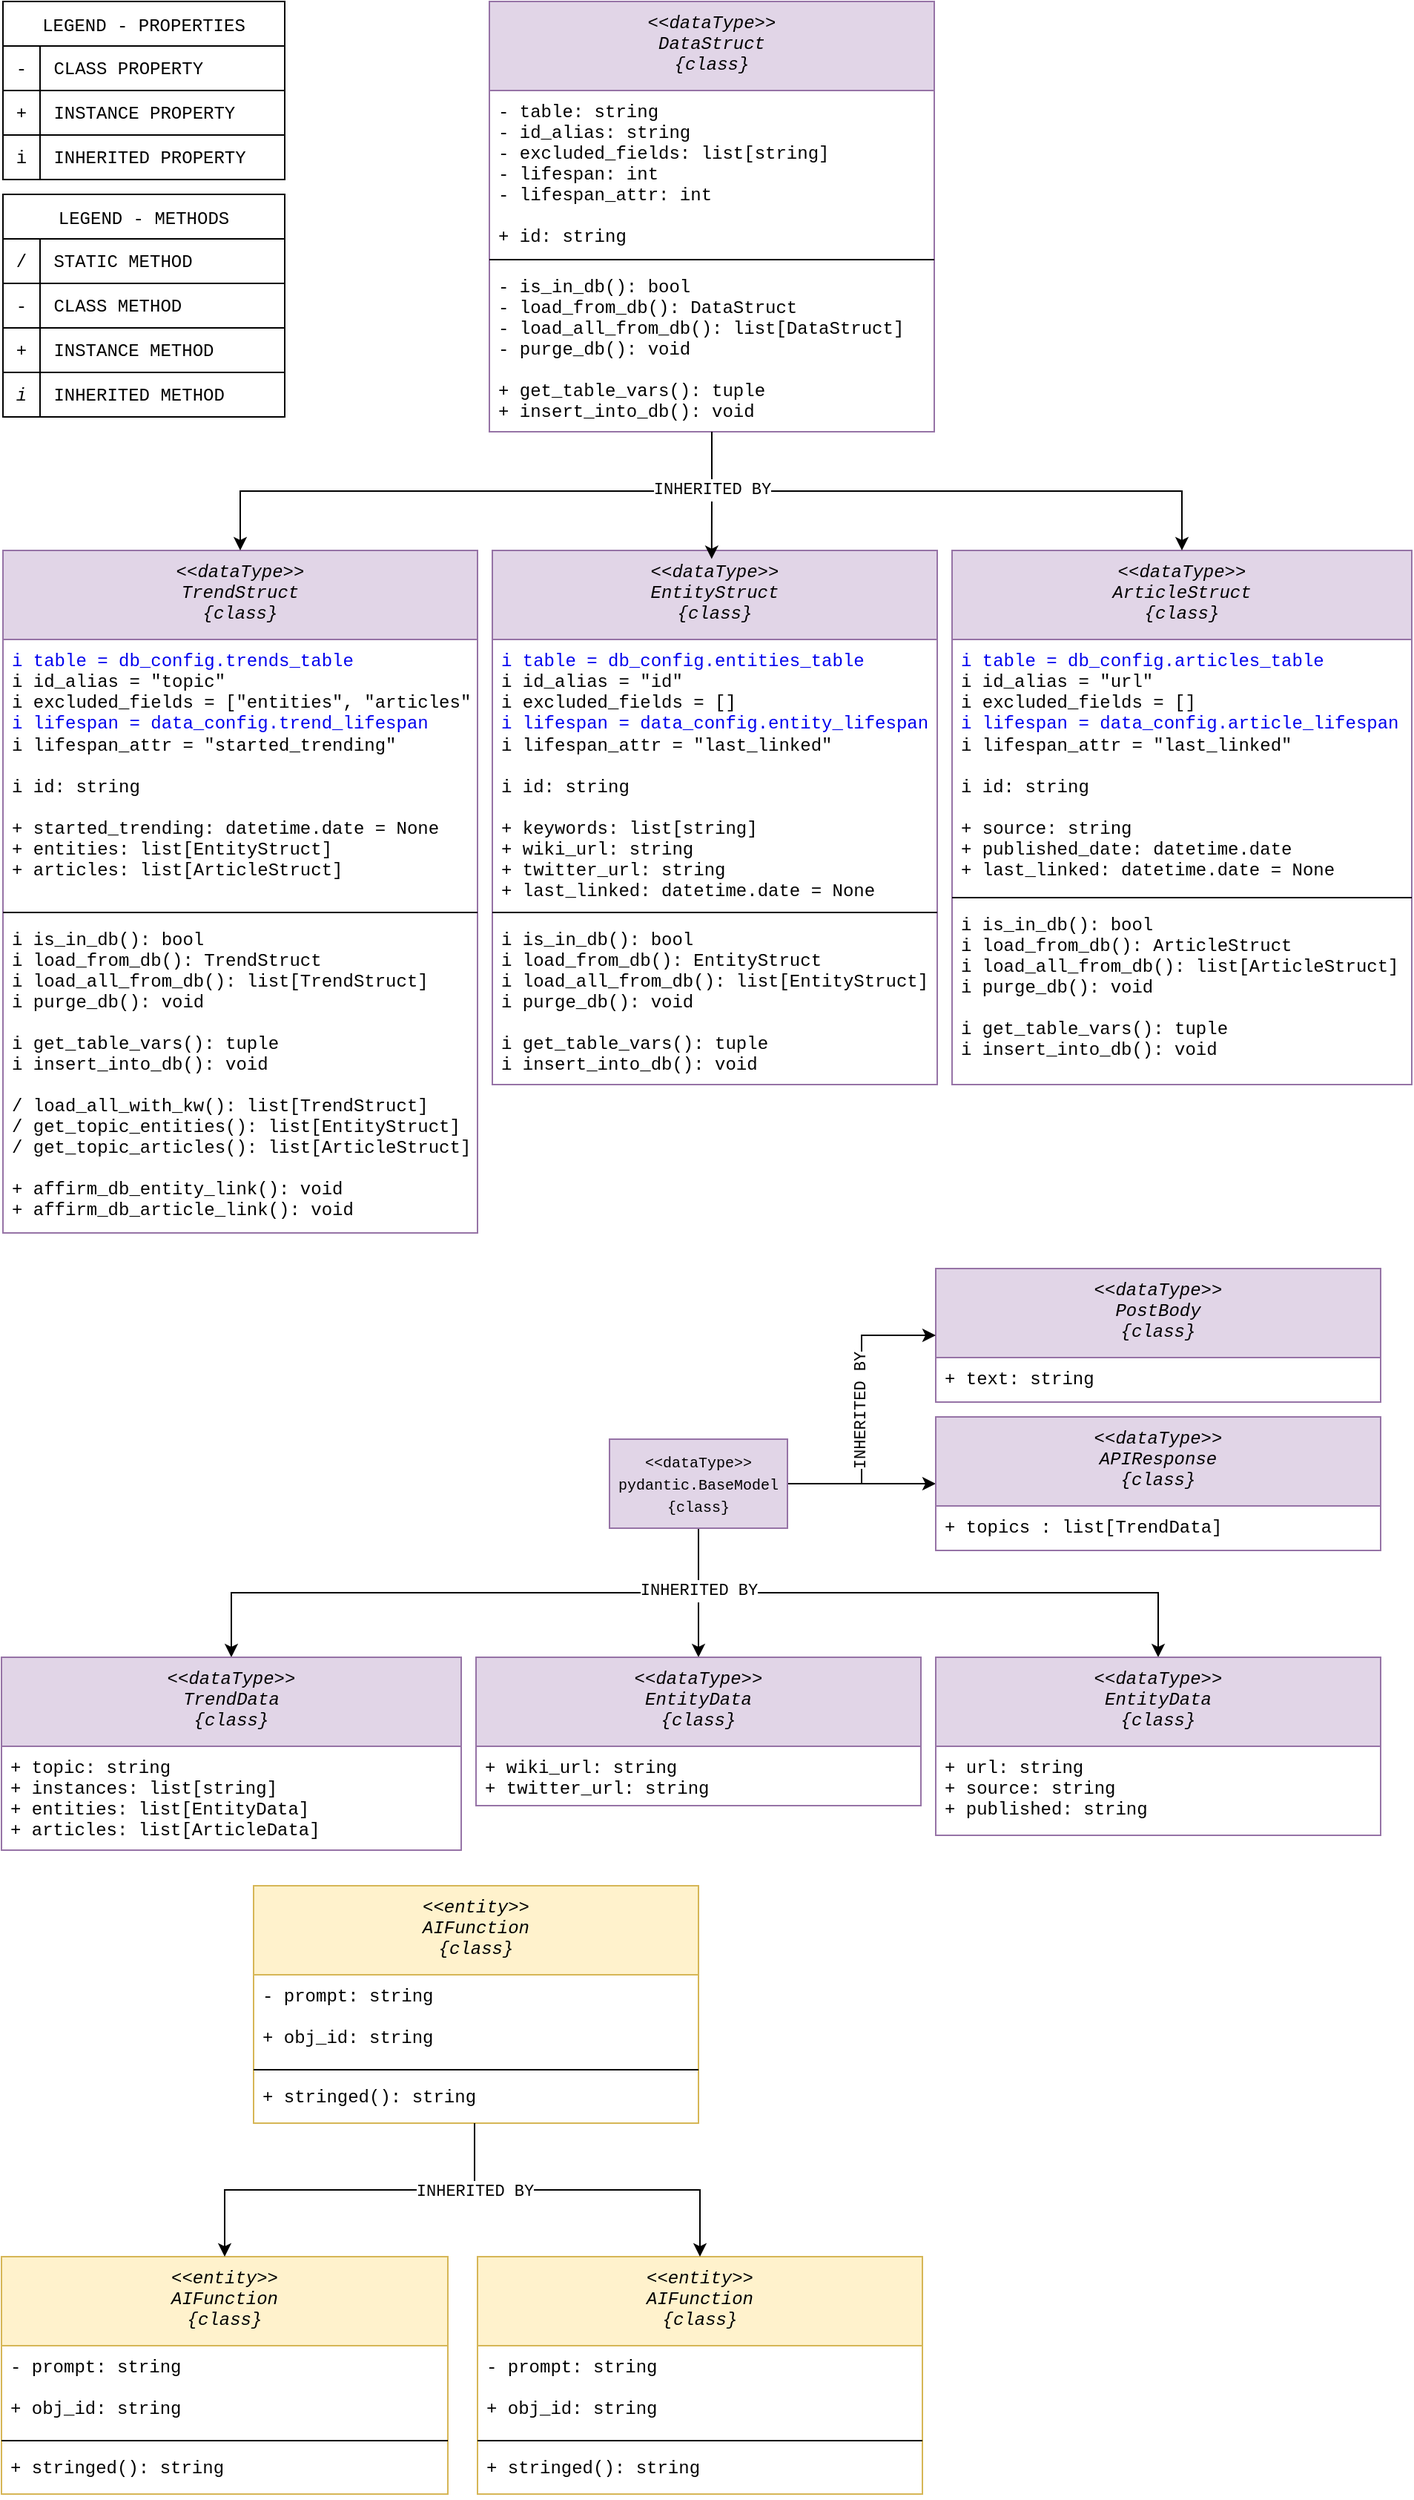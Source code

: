 <mxfile version="26.1.1">
  <diagram id="C5RBs43oDa-KdzZeNtuy" name="Page-1">
    <mxGraphModel dx="520" dy="626" grid="1" gridSize="10" guides="1" tooltips="1" connect="1" arrows="1" fold="1" page="1" pageScale="1" pageWidth="827" pageHeight="1169" math="0" shadow="0">
      <root>
        <mxCell id="WIyWlLk6GJQsqaUBKTNV-0" />
        <mxCell id="WIyWlLk6GJQsqaUBKTNV-1" parent="WIyWlLk6GJQsqaUBKTNV-0" />
        <mxCell id="zkfFHV4jXpPFQw0GAbJ--0" value="&lt;&lt;dataType&gt;&gt;&#xa;DataStruct&#xa;{class}" style="swimlane;fontStyle=2;align=center;verticalAlign=top;childLayout=stackLayout;horizontal=1;startSize=60;horizontalStack=0;resizeParent=1;resizeLast=0;collapsible=1;marginBottom=0;rounded=0;shadow=0;strokeWidth=1;fillColor=#e1d5e7;strokeColor=#9673a6;fontFamily=Courier New;" parent="WIyWlLk6GJQsqaUBKTNV-1" vertex="1">
          <mxGeometry x="338" y="10" width="300" height="290" as="geometry">
            <mxRectangle x="220" y="80" width="160" height="26" as="alternateBounds" />
          </mxGeometry>
        </mxCell>
        <mxCell id="zkfFHV4jXpPFQw0GAbJ--1" value="- table: string&#xa;- id_alias: string&#xa;- excluded_fields: list[string]&#xa;- lifespan: int&#xa;- lifespan_attr: int&#xa;&#xa;+ id: string" style="text;align=left;verticalAlign=top;spacingLeft=4;spacingRight=4;overflow=hidden;rotatable=0;points=[[0,0.5],[1,0.5]];portConstraint=eastwest;fontFamily=Courier New;" parent="zkfFHV4jXpPFQw0GAbJ--0" vertex="1">
          <mxGeometry y="60" width="300" height="110" as="geometry" />
        </mxCell>
        <mxCell id="zkfFHV4jXpPFQw0GAbJ--4" value="" style="line;html=1;strokeWidth=1;align=left;verticalAlign=middle;spacingTop=-1;spacingLeft=3;spacingRight=3;rotatable=0;labelPosition=right;points=[];portConstraint=eastwest;" parent="zkfFHV4jXpPFQw0GAbJ--0" vertex="1">
          <mxGeometry y="170" width="300" height="8" as="geometry" />
        </mxCell>
        <mxCell id="zkfFHV4jXpPFQw0GAbJ--5" value="- is_in_db(): bool&#xa;- load_from_db(): DataStruct&#xa;- load_all_from_db(): list[DataStruct]&#xa;- purge_db(): void&#xa;&#xa;+ get_table_vars(): tuple&#xa;+ insert_into_db(): void" style="text;align=left;verticalAlign=top;spacingLeft=4;spacingRight=4;overflow=hidden;rotatable=0;points=[[0,0.5],[1,0.5]];portConstraint=eastwest;fontFamily=Courier New;" parent="zkfFHV4jXpPFQw0GAbJ--0" vertex="1">
          <mxGeometry y="178" width="300" height="112" as="geometry" />
        </mxCell>
        <mxCell id="gIUdPoAB92ztzNn0mDoF-13" value="LEGEND - PROPERTIES" style="shape=table;startSize=30;container=1;collapsible=0;childLayout=tableLayout;enumerate=0;fontFamily=Courier New;" vertex="1" parent="WIyWlLk6GJQsqaUBKTNV-1">
          <mxGeometry x="10" y="10" width="190" height="120" as="geometry" />
        </mxCell>
        <mxCell id="gIUdPoAB92ztzNn0mDoF-14" value="" style="shape=tableRow;horizontal=0;startSize=0;swimlaneHead=0;swimlaneBody=0;strokeColor=inherit;top=0;left=0;bottom=0;right=0;collapsible=0;dropTarget=0;fillColor=none;points=[[0,0.5],[1,0.5]];portConstraint=eastwest;" vertex="1" parent="gIUdPoAB92ztzNn0mDoF-13">
          <mxGeometry y="30" width="190" height="30" as="geometry" />
        </mxCell>
        <mxCell id="gIUdPoAB92ztzNn0mDoF-15" value="&lt;font face=&quot;Courier New&quot;&gt;-&lt;/font&gt;" style="shape=partialRectangle;html=1;whiteSpace=wrap;connectable=0;strokeColor=inherit;overflow=hidden;fillColor=none;top=0;left=0;bottom=0;right=0;pointerEvents=1;" vertex="1" parent="gIUdPoAB92ztzNn0mDoF-14">
          <mxGeometry width="25" height="30" as="geometry">
            <mxRectangle width="25" height="30" as="alternateBounds" />
          </mxGeometry>
        </mxCell>
        <mxCell id="gIUdPoAB92ztzNn0mDoF-16" value="&lt;font face=&quot;Courier New&quot;&gt;&amp;nbsp;CLASS&amp;nbsp;&lt;/font&gt;&lt;span style=&quot;font-family: &amp;quot;Courier New&amp;quot;;&quot;&gt;PROPERTY&lt;/span&gt;" style="shape=partialRectangle;html=1;whiteSpace=wrap;connectable=0;strokeColor=inherit;overflow=hidden;fillColor=none;top=0;left=0;bottom=0;right=0;pointerEvents=1;align=left;" vertex="1" parent="gIUdPoAB92ztzNn0mDoF-14">
          <mxGeometry x="25" width="165" height="30" as="geometry">
            <mxRectangle width="165" height="30" as="alternateBounds" />
          </mxGeometry>
        </mxCell>
        <mxCell id="gIUdPoAB92ztzNn0mDoF-17" value="" style="shape=tableRow;horizontal=0;startSize=0;swimlaneHead=0;swimlaneBody=0;strokeColor=inherit;top=0;left=0;bottom=0;right=0;collapsible=0;dropTarget=0;fillColor=none;points=[[0,0.5],[1,0.5]];portConstraint=eastwest;" vertex="1" parent="gIUdPoAB92ztzNn0mDoF-13">
          <mxGeometry y="60" width="190" height="30" as="geometry" />
        </mxCell>
        <mxCell id="gIUdPoAB92ztzNn0mDoF-18" value="&lt;font face=&quot;Courier New&quot;&gt;+&lt;/font&gt;" style="shape=partialRectangle;html=1;whiteSpace=wrap;connectable=0;strokeColor=inherit;overflow=hidden;fillColor=none;top=0;left=0;bottom=0;right=0;pointerEvents=1;" vertex="1" parent="gIUdPoAB92ztzNn0mDoF-17">
          <mxGeometry width="25" height="30" as="geometry">
            <mxRectangle width="25" height="30" as="alternateBounds" />
          </mxGeometry>
        </mxCell>
        <mxCell id="gIUdPoAB92ztzNn0mDoF-19" value="&lt;span style=&quot;font-family: &amp;quot;Courier New&amp;quot;;&quot;&gt;&amp;nbsp;INSTANCE PROPERTY&lt;/span&gt;" style="shape=partialRectangle;html=1;whiteSpace=wrap;connectable=0;strokeColor=inherit;overflow=hidden;fillColor=none;top=0;left=0;bottom=0;right=0;pointerEvents=1;align=left;" vertex="1" parent="gIUdPoAB92ztzNn0mDoF-17">
          <mxGeometry x="25" width="165" height="30" as="geometry">
            <mxRectangle width="165" height="30" as="alternateBounds" />
          </mxGeometry>
        </mxCell>
        <mxCell id="gIUdPoAB92ztzNn0mDoF-22" style="shape=tableRow;horizontal=0;startSize=0;swimlaneHead=0;swimlaneBody=0;strokeColor=inherit;top=0;left=0;bottom=0;right=0;collapsible=0;dropTarget=0;fillColor=none;points=[[0,0.5],[1,0.5]];portConstraint=eastwest;" vertex="1" parent="gIUdPoAB92ztzNn0mDoF-13">
          <mxGeometry y="90" width="190" height="30" as="geometry" />
        </mxCell>
        <mxCell id="gIUdPoAB92ztzNn0mDoF-23" value="&lt;font style=&quot;&quot; face=&quot;Courier New&quot;&gt;i&lt;/font&gt;" style="shape=partialRectangle;html=1;whiteSpace=wrap;connectable=0;strokeColor=inherit;overflow=hidden;fillColor=none;top=0;left=0;bottom=0;right=0;pointerEvents=1;" vertex="1" parent="gIUdPoAB92ztzNn0mDoF-22">
          <mxGeometry width="25" height="30" as="geometry">
            <mxRectangle width="25" height="30" as="alternateBounds" />
          </mxGeometry>
        </mxCell>
        <mxCell id="gIUdPoAB92ztzNn0mDoF-24" value="&lt;font face=&quot;Courier New&quot;&gt;&amp;nbsp;INHERITED&amp;nbsp;&lt;/font&gt;&lt;span style=&quot;font-family: &amp;quot;Courier New&amp;quot;;&quot;&gt;PROPERTY&lt;/span&gt;" style="shape=partialRectangle;html=1;whiteSpace=wrap;connectable=0;strokeColor=inherit;overflow=hidden;fillColor=none;top=0;left=0;bottom=0;right=0;pointerEvents=1;align=left;" vertex="1" parent="gIUdPoAB92ztzNn0mDoF-22">
          <mxGeometry x="25" width="165" height="30" as="geometry">
            <mxRectangle width="165" height="30" as="alternateBounds" />
          </mxGeometry>
        </mxCell>
        <mxCell id="gIUdPoAB92ztzNn0mDoF-25" value="LEGEND - METHODS" style="shape=table;startSize=30;container=1;collapsible=0;childLayout=tableLayout;enumerate=0;fontFamily=Courier New;" vertex="1" parent="WIyWlLk6GJQsqaUBKTNV-1">
          <mxGeometry x="10" y="140" width="190" height="150" as="geometry" />
        </mxCell>
        <mxCell id="gIUdPoAB92ztzNn0mDoF-26" value="" style="shape=tableRow;horizontal=0;startSize=0;swimlaneHead=0;swimlaneBody=0;strokeColor=inherit;top=0;left=0;bottom=0;right=0;collapsible=0;dropTarget=0;fillColor=none;points=[[0,0.5],[1,0.5]];portConstraint=eastwest;" vertex="1" parent="gIUdPoAB92ztzNn0mDoF-25">
          <mxGeometry y="30" width="190" height="30" as="geometry" />
        </mxCell>
        <mxCell id="gIUdPoAB92ztzNn0mDoF-27" value="&lt;font face=&quot;Courier New&quot;&gt;/&lt;/font&gt;" style="shape=partialRectangle;html=1;whiteSpace=wrap;connectable=0;strokeColor=inherit;overflow=hidden;fillColor=none;top=0;left=0;bottom=0;right=0;pointerEvents=1;" vertex="1" parent="gIUdPoAB92ztzNn0mDoF-26">
          <mxGeometry width="25" height="30" as="geometry">
            <mxRectangle width="25" height="30" as="alternateBounds" />
          </mxGeometry>
        </mxCell>
        <mxCell id="gIUdPoAB92ztzNn0mDoF-28" value="&lt;span style=&quot;font-family: &amp;quot;Courier New&amp;quot;;&quot;&gt;&amp;nbsp;STATIC METHOD&lt;/span&gt;" style="shape=partialRectangle;html=1;whiteSpace=wrap;connectable=0;strokeColor=inherit;overflow=hidden;fillColor=none;top=0;left=0;bottom=0;right=0;pointerEvents=1;align=left;" vertex="1" parent="gIUdPoAB92ztzNn0mDoF-26">
          <mxGeometry x="25" width="165" height="30" as="geometry">
            <mxRectangle width="165" height="30" as="alternateBounds" />
          </mxGeometry>
        </mxCell>
        <mxCell id="gIUdPoAB92ztzNn0mDoF-29" value="" style="shape=tableRow;horizontal=0;startSize=0;swimlaneHead=0;swimlaneBody=0;strokeColor=inherit;top=0;left=0;bottom=0;right=0;collapsible=0;dropTarget=0;fillColor=none;points=[[0,0.5],[1,0.5]];portConstraint=eastwest;" vertex="1" parent="gIUdPoAB92ztzNn0mDoF-25">
          <mxGeometry y="60" width="190" height="30" as="geometry" />
        </mxCell>
        <mxCell id="gIUdPoAB92ztzNn0mDoF-30" value="&lt;font face=&quot;Courier New&quot;&gt;-&lt;/font&gt;" style="shape=partialRectangle;html=1;whiteSpace=wrap;connectable=0;strokeColor=inherit;overflow=hidden;fillColor=none;top=0;left=0;bottom=0;right=0;pointerEvents=1;" vertex="1" parent="gIUdPoAB92ztzNn0mDoF-29">
          <mxGeometry width="25" height="30" as="geometry">
            <mxRectangle width="25" height="30" as="alternateBounds" />
          </mxGeometry>
        </mxCell>
        <mxCell id="gIUdPoAB92ztzNn0mDoF-31" value="&lt;font face=&quot;Courier New&quot;&gt;&amp;nbsp;CLASS METHOD&lt;/font&gt;" style="shape=partialRectangle;html=1;whiteSpace=wrap;connectable=0;strokeColor=inherit;overflow=hidden;fillColor=none;top=0;left=0;bottom=0;right=0;pointerEvents=1;align=left;" vertex="1" parent="gIUdPoAB92ztzNn0mDoF-29">
          <mxGeometry x="25" width="165" height="30" as="geometry">
            <mxRectangle width="165" height="30" as="alternateBounds" />
          </mxGeometry>
        </mxCell>
        <mxCell id="gIUdPoAB92ztzNn0mDoF-32" style="shape=tableRow;horizontal=0;startSize=0;swimlaneHead=0;swimlaneBody=0;strokeColor=inherit;top=0;left=0;bottom=0;right=0;collapsible=0;dropTarget=0;fillColor=none;points=[[0,0.5],[1,0.5]];portConstraint=eastwest;" vertex="1" parent="gIUdPoAB92ztzNn0mDoF-25">
          <mxGeometry y="90" width="190" height="30" as="geometry" />
        </mxCell>
        <mxCell id="gIUdPoAB92ztzNn0mDoF-33" value="&lt;font face=&quot;Courier New&quot;&gt;+&lt;/font&gt;" style="shape=partialRectangle;html=1;whiteSpace=wrap;connectable=0;strokeColor=inherit;overflow=hidden;fillColor=none;top=0;left=0;bottom=0;right=0;pointerEvents=1;" vertex="1" parent="gIUdPoAB92ztzNn0mDoF-32">
          <mxGeometry width="25" height="30" as="geometry">
            <mxRectangle width="25" height="30" as="alternateBounds" />
          </mxGeometry>
        </mxCell>
        <mxCell id="gIUdPoAB92ztzNn0mDoF-34" value="&lt;span style=&quot;font-family: &amp;quot;Courier New&amp;quot;;&quot;&gt;&amp;nbsp;INSTANCE METHOD&lt;/span&gt;" style="shape=partialRectangle;html=1;whiteSpace=wrap;connectable=0;strokeColor=inherit;overflow=hidden;fillColor=none;top=0;left=0;bottom=0;right=0;pointerEvents=1;align=left;" vertex="1" parent="gIUdPoAB92ztzNn0mDoF-32">
          <mxGeometry x="25" width="165" height="30" as="geometry">
            <mxRectangle width="165" height="30" as="alternateBounds" />
          </mxGeometry>
        </mxCell>
        <mxCell id="gIUdPoAB92ztzNn0mDoF-35" style="shape=tableRow;horizontal=0;startSize=0;swimlaneHead=0;swimlaneBody=0;strokeColor=inherit;top=0;left=0;bottom=0;right=0;collapsible=0;dropTarget=0;fillColor=none;points=[[0,0.5],[1,0.5]];portConstraint=eastwest;" vertex="1" parent="gIUdPoAB92ztzNn0mDoF-25">
          <mxGeometry y="120" width="190" height="30" as="geometry" />
        </mxCell>
        <mxCell id="gIUdPoAB92ztzNn0mDoF-36" value="&lt;i&gt;&lt;font face=&quot;Courier New&quot;&gt;i&lt;/font&gt;&lt;/i&gt;" style="shape=partialRectangle;html=1;whiteSpace=wrap;connectable=0;strokeColor=inherit;overflow=hidden;fillColor=none;top=0;left=0;bottom=0;right=0;pointerEvents=1;" vertex="1" parent="gIUdPoAB92ztzNn0mDoF-35">
          <mxGeometry width="25" height="30" as="geometry">
            <mxRectangle width="25" height="30" as="alternateBounds" />
          </mxGeometry>
        </mxCell>
        <mxCell id="gIUdPoAB92ztzNn0mDoF-37" value="&lt;span style=&quot;font-family: &amp;quot;Courier New&amp;quot;;&quot;&gt;&amp;nbsp;INHERITED METHOD&lt;/span&gt;" style="shape=partialRectangle;html=1;whiteSpace=wrap;connectable=0;strokeColor=inherit;overflow=hidden;fillColor=none;top=0;left=0;bottom=0;right=0;pointerEvents=1;align=left;" vertex="1" parent="gIUdPoAB92ztzNn0mDoF-35">
          <mxGeometry x="25" width="165" height="30" as="geometry">
            <mxRectangle width="165" height="30" as="alternateBounds" />
          </mxGeometry>
        </mxCell>
        <mxCell id="gIUdPoAB92ztzNn0mDoF-40" value="&lt;&lt;dataType&gt;&gt;&#xa;EntityStruct&#xa;{class}" style="swimlane;fontStyle=2;align=center;verticalAlign=top;childLayout=stackLayout;horizontal=1;startSize=60;horizontalStack=0;resizeParent=1;resizeLast=0;collapsible=1;marginBottom=0;rounded=0;shadow=0;strokeWidth=1;fillColor=#e1d5e7;strokeColor=#9673a6;fontFamily=Courier New;" vertex="1" parent="WIyWlLk6GJQsqaUBKTNV-1">
          <mxGeometry x="340" y="380" width="300" height="360" as="geometry">
            <mxRectangle x="220" y="80" width="160" height="26" as="alternateBounds" />
          </mxGeometry>
        </mxCell>
        <UserObject label="i table = db_config.entities_table" link="https://github.com/JamieLevitt/CiteThis/blob/4326643cd78c587e9b6cc8a23586380e8a52e17f/Documentation/Config_Values/db_config.csv#L6" id="gIUdPoAB92ztzNn0mDoF-41">
          <mxCell style="text;align=left;verticalAlign=top;spacingLeft=4;spacingRight=4;overflow=hidden;rotatable=0;points=[[0,0.5],[1,0.5]];portConstraint=eastwest;fontFamily=Courier New;fontColor=#0000EE;" vertex="1" parent="gIUdPoAB92ztzNn0mDoF-40">
            <mxGeometry y="60" width="300" height="20" as="geometry" />
          </mxCell>
        </UserObject>
        <mxCell id="gIUdPoAB92ztzNn0mDoF-61" value="i id_alias = &quot;id&quot;&lt;br&gt;i excluded_fields = []&lt;br&gt;" style="text;align=left;verticalAlign=top;spacingLeft=4;spacingRight=4;overflow=hidden;rotatable=0;points=[[0,0.5],[1,0.5]];portConstraint=eastwest;fontFamily=Courier New;html=1;spacingTop=-5;" vertex="1" parent="gIUdPoAB92ztzNn0mDoF-40">
          <mxGeometry y="80" width="300" height="30" as="geometry" />
        </mxCell>
        <UserObject label="&lt;font style=&quot;color: rgb(0, 0, 238);&quot;&gt;i lifespan = data_config.entity_lifespan&lt;/font&gt;" link="https://github.com/JamieLevitt/CiteThis/blob/4326643cd78c587e9b6cc8a23586380e8a52e17f/Documentation/Config_Values/data_config%2C.csv#L3" id="gIUdPoAB92ztzNn0mDoF-62">
          <mxCell style="text;align=left;verticalAlign=top;spacingLeft=4;spacingRight=4;overflow=hidden;rotatable=0;points=[[0,0.5],[1,0.5]];portConstraint=eastwest;fontFamily=Courier New;html=1;spacingTop=-7;" vertex="1" parent="gIUdPoAB92ztzNn0mDoF-40">
            <mxGeometry y="110" width="300" height="20" as="geometry" />
          </mxCell>
        </UserObject>
        <mxCell id="gIUdPoAB92ztzNn0mDoF-60" value="i lifespan_attr = &quot;last_linked&quot;&#xa;&#xa;i id: string&#xa;&#xa;+ keywords: list[string]&#xa;+ wiki_url: string&#xa;+ twitter_url: string&#xa;+ last_linked: datetime.date = None" style="text;align=left;verticalAlign=top;spacingLeft=4;spacingRight=4;overflow=hidden;rotatable=0;points=[[0,0.5],[1,0.5]];portConstraint=eastwest;fontFamily=Courier New;spacingTop=-13;" vertex="1" parent="gIUdPoAB92ztzNn0mDoF-40">
          <mxGeometry y="130" width="300" height="110" as="geometry" />
        </mxCell>
        <mxCell id="gIUdPoAB92ztzNn0mDoF-42" value="" style="line;html=1;strokeWidth=1;align=left;verticalAlign=middle;spacingTop=-1;spacingLeft=3;spacingRight=3;rotatable=0;labelPosition=right;points=[];portConstraint=eastwest;" vertex="1" parent="gIUdPoAB92ztzNn0mDoF-40">
          <mxGeometry y="240" width="300" height="8" as="geometry" />
        </mxCell>
        <mxCell id="gIUdPoAB92ztzNn0mDoF-43" value="i is_in_db(): bool&#xa;i load_from_db(): EntityStruct&#xa;i load_all_from_db(): list[EntityStruct]&#xa;i purge_db(): void&#xa;&#xa;i get_table_vars(): tuple&#xa;i insert_into_db(): void" style="text;align=left;verticalAlign=top;spacingLeft=4;spacingRight=4;overflow=hidden;rotatable=0;points=[[0,0.5],[1,0.5]];portConstraint=eastwest;fontFamily=Courier New;" vertex="1" parent="gIUdPoAB92ztzNn0mDoF-40">
          <mxGeometry y="248" width="300" height="112" as="geometry" />
        </mxCell>
        <mxCell id="gIUdPoAB92ztzNn0mDoF-64" value="&lt;&lt;dataType&gt;&gt;&#xa;ArticleStruct&#xa;{class}" style="swimlane;fontStyle=2;align=center;verticalAlign=top;childLayout=stackLayout;horizontal=1;startSize=60;horizontalStack=0;resizeParent=1;resizeLast=0;collapsible=1;marginBottom=0;rounded=0;shadow=0;strokeWidth=1;fillColor=#e1d5e7;strokeColor=#9673a6;fontFamily=Courier New;" vertex="1" parent="WIyWlLk6GJQsqaUBKTNV-1">
          <mxGeometry x="650" y="380" width="310" height="360" as="geometry">
            <mxRectangle x="220" y="80" width="160" height="26" as="alternateBounds" />
          </mxGeometry>
        </mxCell>
        <UserObject label="i table = db_config.articles_table" link="https://github.com/JamieLevitt/CiteThis/blob/4326643cd78c587e9b6cc8a23586380e8a52e17f/Documentation/Config_Values/db_config.csv#L7" id="gIUdPoAB92ztzNn0mDoF-65">
          <mxCell style="text;align=left;verticalAlign=top;spacingLeft=4;spacingRight=4;overflow=hidden;rotatable=0;points=[[0,0.5],[1,0.5]];portConstraint=eastwest;fontFamily=Courier New;fontColor=#0000EE;" vertex="1" parent="gIUdPoAB92ztzNn0mDoF-64">
            <mxGeometry y="60" width="310" height="20" as="geometry" />
          </mxCell>
        </UserObject>
        <mxCell id="gIUdPoAB92ztzNn0mDoF-66" value="i id_alias = &quot;url&quot;&lt;br&gt;i excluded_fields = []" style="text;align=left;verticalAlign=top;spacingLeft=4;spacingRight=4;overflow=hidden;rotatable=0;points=[[0,0.5],[1,0.5]];portConstraint=eastwest;fontFamily=Courier New;html=1;spacingTop=-5;" vertex="1" parent="gIUdPoAB92ztzNn0mDoF-64">
          <mxGeometry y="80" width="310" height="30" as="geometry" />
        </mxCell>
        <UserObject label="&lt;font style=&quot;color: rgb(0, 0, 238);&quot;&gt;i lifespan = data_config.article_lifespan&lt;/font&gt;" link="https://github.com/JamieLevitt/CiteThis/blob/4326643cd78c587e9b6cc8a23586380e8a52e17f/Documentation/Config_Values/data_config%2C.csv#L2" id="gIUdPoAB92ztzNn0mDoF-67">
          <mxCell style="text;align=left;verticalAlign=top;spacingLeft=4;spacingRight=4;overflow=hidden;rotatable=0;points=[[0,0.5],[1,0.5]];portConstraint=eastwest;fontFamily=Courier New;html=1;spacingTop=-7;" vertex="1" parent="gIUdPoAB92ztzNn0mDoF-64">
            <mxGeometry y="110" width="310" height="20" as="geometry" />
          </mxCell>
        </UserObject>
        <mxCell id="gIUdPoAB92ztzNn0mDoF-68" value="i lifespan_attr = &quot;last_linked&quot;&#xa;&#xa;i id: string&#xa;&#xa;+ source: string&#xa;+ published_date: datetime.date&#xa;+ last_linked: datetime.date = None" style="text;align=left;verticalAlign=top;spacingLeft=4;spacingRight=4;overflow=hidden;rotatable=0;points=[[0,0.5],[1,0.5]];portConstraint=eastwest;fontFamily=Courier New;spacingTop=-13;" vertex="1" parent="gIUdPoAB92ztzNn0mDoF-64">
          <mxGeometry y="130" width="310" height="100" as="geometry" />
        </mxCell>
        <mxCell id="gIUdPoAB92ztzNn0mDoF-69" value="" style="line;html=1;strokeWidth=1;align=left;verticalAlign=middle;spacingTop=-1;spacingLeft=3;spacingRight=3;rotatable=0;labelPosition=right;points=[];portConstraint=eastwest;" vertex="1" parent="gIUdPoAB92ztzNn0mDoF-64">
          <mxGeometry y="230" width="310" height="8" as="geometry" />
        </mxCell>
        <mxCell id="gIUdPoAB92ztzNn0mDoF-70" value="i is_in_db(): bool&#xa;i load_from_db(): ArticleStruct&#xa;i load_all_from_db(): list[ArticleStruct]&#xa;i purge_db(): void&#xa;&#xa;i get_table_vars(): tuple&#xa;i insert_into_db(): void" style="text;align=left;verticalAlign=top;spacingLeft=4;spacingRight=4;overflow=hidden;rotatable=0;points=[[0,0.5],[1,0.5]];portConstraint=eastwest;fontFamily=Courier New;" vertex="1" parent="gIUdPoAB92ztzNn0mDoF-64">
          <mxGeometry y="238" width="310" height="112" as="geometry" />
        </mxCell>
        <mxCell id="gIUdPoAB92ztzNn0mDoF-71" value="&lt;&lt;dataType&gt;&gt;&#xa;TrendStruct&#xa;{class}" style="swimlane;fontStyle=2;align=center;verticalAlign=top;childLayout=stackLayout;horizontal=1;startSize=60;horizontalStack=0;resizeParent=1;resizeLast=0;collapsible=1;marginBottom=0;rounded=0;shadow=0;strokeWidth=1;fillColor=#e1d5e7;strokeColor=#9673a6;fontFamily=Courier New;" vertex="1" parent="WIyWlLk6GJQsqaUBKTNV-1">
          <mxGeometry x="10" y="380" width="320" height="460" as="geometry">
            <mxRectangle x="220" y="80" width="160" height="26" as="alternateBounds" />
          </mxGeometry>
        </mxCell>
        <UserObject label="i table = db_config.trends_table" link="https://github.com/JamieLevitt/CiteThis/blob/4326643cd78c587e9b6cc8a23586380e8a52e17f/Documentation/Config_Values/db_config.csv#L5" id="gIUdPoAB92ztzNn0mDoF-72">
          <mxCell style="text;align=left;verticalAlign=top;spacingLeft=4;spacingRight=4;overflow=hidden;rotatable=0;points=[[0,0.5],[1,0.5]];portConstraint=eastwest;fontFamily=Courier New;fontColor=#0000EE;" vertex="1" parent="gIUdPoAB92ztzNn0mDoF-71">
            <mxGeometry y="60" width="320" height="20" as="geometry" />
          </mxCell>
        </UserObject>
        <mxCell id="gIUdPoAB92ztzNn0mDoF-73" value="i id_alias = &quot;topic&quot;&lt;br&gt;i excluded_fields = [&quot;entities&quot;, &quot;articles&quot;]" style="text;align=left;verticalAlign=top;spacingLeft=4;spacingRight=4;overflow=hidden;rotatable=0;points=[[0,0.5],[1,0.5]];portConstraint=eastwest;fontFamily=Courier New;html=1;spacingTop=-5;" vertex="1" parent="gIUdPoAB92ztzNn0mDoF-71">
          <mxGeometry y="80" width="320" height="30" as="geometry" />
        </mxCell>
        <UserObject label="&lt;font style=&quot;color: rgb(0, 0, 238);&quot;&gt;i lifespan = data_config.trend_lifespan&lt;/font&gt;" link="https://github.com/JamieLevitt/CiteThis/blob/4326643cd78c587e9b6cc8a23586380e8a52e17f/Documentation/Config_Values/data_config%2C.csv#L1" id="gIUdPoAB92ztzNn0mDoF-74">
          <mxCell style="text;align=left;verticalAlign=top;spacingLeft=4;spacingRight=4;overflow=hidden;rotatable=0;points=[[0,0.5],[1,0.5]];portConstraint=eastwest;fontFamily=Courier New;html=1;spacingTop=-7;" vertex="1" parent="gIUdPoAB92ztzNn0mDoF-71">
            <mxGeometry y="110" width="320" height="20" as="geometry" />
          </mxCell>
        </UserObject>
        <mxCell id="gIUdPoAB92ztzNn0mDoF-75" value="i lifespan_attr = &quot;started_trending&quot;&#xa;&#xa;i id: string&#xa;&#xa;+ started_trending: datetime.date = None&#xa;+ entities: list[EntityStruct]&#xa;+ articles: list[ArticleStruct]" style="text;align=left;verticalAlign=top;spacingLeft=4;spacingRight=4;overflow=hidden;rotatable=0;points=[[0,0.5],[1,0.5]];portConstraint=eastwest;fontFamily=Courier New;spacingTop=-13;" vertex="1" parent="gIUdPoAB92ztzNn0mDoF-71">
          <mxGeometry y="130" width="320" height="110" as="geometry" />
        </mxCell>
        <mxCell id="gIUdPoAB92ztzNn0mDoF-76" value="" style="line;html=1;strokeWidth=1;align=left;verticalAlign=middle;spacingTop=-1;spacingLeft=3;spacingRight=3;rotatable=0;labelPosition=right;points=[];portConstraint=eastwest;" vertex="1" parent="gIUdPoAB92ztzNn0mDoF-71">
          <mxGeometry y="240" width="320" height="8" as="geometry" />
        </mxCell>
        <mxCell id="gIUdPoAB92ztzNn0mDoF-77" value="i is_in_db(): bool&#xa;i load_from_db(): TrendStruct&#xa;i load_all_from_db(): list[TrendStruct]&#xa;i purge_db(): void&#xa;&#xa;i get_table_vars(): tuple&#xa;i insert_into_db(): void&#xa;&#xa;/ load_all_with_kw(): list[TrendStruct]&#xa;/ get_topic_entities(): list[EntityStruct]&#xa;/ get_topic_articles(): list[ArticleStruct]&#xa;&#xa;+ affirm_db_entity_link(): void&#xa;+ affirm_db_article_link(): void" style="text;align=left;verticalAlign=top;spacingLeft=4;spacingRight=4;overflow=hidden;rotatable=0;points=[[0,0.5],[1,0.5]];portConstraint=eastwest;fontFamily=Courier New;" vertex="1" parent="gIUdPoAB92ztzNn0mDoF-71">
          <mxGeometry y="248" width="320" height="212" as="geometry" />
        </mxCell>
        <mxCell id="gIUdPoAB92ztzNn0mDoF-94" style="edgeStyle=orthogonalEdgeStyle;rounded=0;orthogonalLoop=1;jettySize=auto;html=1;exitX=0.5;exitY=1;exitDx=0;exitDy=0;" edge="1" parent="WIyWlLk6GJQsqaUBKTNV-1" source="gIUdPoAB92ztzNn0mDoF-92" target="gIUdPoAB92ztzNn0mDoF-64">
          <mxGeometry relative="1" as="geometry" />
        </mxCell>
        <mxCell id="gIUdPoAB92ztzNn0mDoF-95" style="edgeStyle=orthogonalEdgeStyle;rounded=0;orthogonalLoop=1;jettySize=auto;html=1;exitX=0.5;exitY=1;exitDx=0;exitDy=0;" edge="1" parent="WIyWlLk6GJQsqaUBKTNV-1" source="gIUdPoAB92ztzNn0mDoF-92" target="gIUdPoAB92ztzNn0mDoF-71">
          <mxGeometry relative="1" as="geometry" />
        </mxCell>
        <mxCell id="gIUdPoAB92ztzNn0mDoF-92" value="" style="rounded=0;whiteSpace=wrap;html=1;fillColor=none;strokeColor=none;" vertex="1" parent="WIyWlLk6GJQsqaUBKTNV-1">
          <mxGeometry x="338" y="240" width="300" height="60" as="geometry" />
        </mxCell>
        <mxCell id="gIUdPoAB92ztzNn0mDoF-93" style="edgeStyle=orthogonalEdgeStyle;rounded=0;orthogonalLoop=1;jettySize=auto;html=1;exitX=0.5;exitY=1;exitDx=0;exitDy=0;entryX=0.493;entryY=0.016;entryDx=0;entryDy=0;entryPerimeter=0;" edge="1" parent="WIyWlLk6GJQsqaUBKTNV-1" source="gIUdPoAB92ztzNn0mDoF-92" target="gIUdPoAB92ztzNn0mDoF-40">
          <mxGeometry relative="1" as="geometry" />
        </mxCell>
        <mxCell id="gIUdPoAB92ztzNn0mDoF-96" value="&lt;span&gt;&lt;font face=&quot;Courier New&quot;&gt;INHERITED BY&lt;/font&gt;&lt;/span&gt;" style="edgeLabel;html=1;align=center;verticalAlign=middle;resizable=0;points=[];" vertex="1" connectable="0" parent="gIUdPoAB92ztzNn0mDoF-93">
          <mxGeometry x="-0.1" relative="1" as="geometry">
            <mxPoint as="offset" />
          </mxGeometry>
        </mxCell>
        <mxCell id="gIUdPoAB92ztzNn0mDoF-97" value="&lt;&lt;dataType&gt;&gt;&#xa;PostBody&#xa;{class}" style="swimlane;fontStyle=2;align=center;verticalAlign=top;childLayout=stackLayout;horizontal=1;startSize=60;horizontalStack=0;resizeParent=1;resizeLast=0;collapsible=1;marginBottom=0;rounded=0;shadow=0;strokeWidth=1;fillColor=#e1d5e7;strokeColor=#9673a6;fontFamily=Courier New;" vertex="1" parent="WIyWlLk6GJQsqaUBKTNV-1">
          <mxGeometry x="639" y="864" width="300" height="90" as="geometry">
            <mxRectangle x="220" y="80" width="160" height="26" as="alternateBounds" />
          </mxGeometry>
        </mxCell>
        <mxCell id="gIUdPoAB92ztzNn0mDoF-98" value="+ text: string" style="text;align=left;verticalAlign=top;spacingLeft=4;spacingRight=4;overflow=hidden;rotatable=0;points=[[0,0.5],[1,0.5]];portConstraint=eastwest;fontFamily=Courier New;" vertex="1" parent="gIUdPoAB92ztzNn0mDoF-97">
          <mxGeometry y="60" width="300" height="30" as="geometry" />
        </mxCell>
        <mxCell id="gIUdPoAB92ztzNn0mDoF-110" style="edgeStyle=orthogonalEdgeStyle;rounded=0;orthogonalLoop=1;jettySize=auto;html=1;exitX=0.5;exitY=1;exitDx=0;exitDy=0;entryX=0.5;entryY=0;entryDx=0;entryDy=0;" edge="1" parent="WIyWlLk6GJQsqaUBKTNV-1" source="gIUdPoAB92ztzNn0mDoF-101" target="gIUdPoAB92ztzNn0mDoF-106">
          <mxGeometry relative="1" as="geometry" />
        </mxCell>
        <mxCell id="gIUdPoAB92ztzNn0mDoF-111" style="edgeStyle=orthogonalEdgeStyle;rounded=0;orthogonalLoop=1;jettySize=auto;html=1;exitX=0.5;exitY=1;exitDx=0;exitDy=0;entryX=0.5;entryY=0;entryDx=0;entryDy=0;" edge="1" parent="WIyWlLk6GJQsqaUBKTNV-1" source="gIUdPoAB92ztzNn0mDoF-101" target="gIUdPoAB92ztzNn0mDoF-102">
          <mxGeometry relative="1" as="geometry" />
        </mxCell>
        <mxCell id="gIUdPoAB92ztzNn0mDoF-113" style="edgeStyle=orthogonalEdgeStyle;rounded=0;orthogonalLoop=1;jettySize=auto;html=1;exitX=0.5;exitY=1;exitDx=0;exitDy=0;entryX=0.5;entryY=0;entryDx=0;entryDy=0;" edge="1" parent="WIyWlLk6GJQsqaUBKTNV-1" source="gIUdPoAB92ztzNn0mDoF-101" target="gIUdPoAB92ztzNn0mDoF-104">
          <mxGeometry relative="1" as="geometry" />
        </mxCell>
        <mxCell id="gIUdPoAB92ztzNn0mDoF-114" style="edgeStyle=orthogonalEdgeStyle;rounded=0;orthogonalLoop=1;jettySize=auto;html=1;exitX=1;exitY=0.5;exitDx=0;exitDy=0;entryX=0;entryY=0.5;entryDx=0;entryDy=0;" edge="1" parent="WIyWlLk6GJQsqaUBKTNV-1" source="gIUdPoAB92ztzNn0mDoF-101" target="gIUdPoAB92ztzNn0mDoF-108">
          <mxGeometry relative="1" as="geometry" />
        </mxCell>
        <mxCell id="gIUdPoAB92ztzNn0mDoF-115" style="edgeStyle=orthogonalEdgeStyle;rounded=0;orthogonalLoop=1;jettySize=auto;html=1;exitX=1;exitY=0.5;exitDx=0;exitDy=0;entryX=0;entryY=0.5;entryDx=0;entryDy=0;" edge="1" parent="WIyWlLk6GJQsqaUBKTNV-1" source="gIUdPoAB92ztzNn0mDoF-101" target="gIUdPoAB92ztzNn0mDoF-97">
          <mxGeometry relative="1" as="geometry" />
        </mxCell>
        <mxCell id="gIUdPoAB92ztzNn0mDoF-101" value="&lt;div&gt;&lt;font face=&quot;Courier New&quot; style=&quot;font-size: 10px;&quot;&gt;&amp;lt;&amp;lt;dataType&amp;gt;&amp;gt;&lt;/font&gt;&lt;/div&gt;&lt;div&gt;&lt;font size=&quot;1&quot; face=&quot;Courier New&quot;&gt;pydantic.BaseModel&lt;/font&gt;&lt;/div&gt;&lt;div&gt;&lt;font face=&quot;Courier New&quot; size=&quot;1&quot;&gt;{class}&lt;/font&gt;&lt;/div&gt;" style="rounded=0;whiteSpace=wrap;html=1;fillColor=#e1d5e7;strokeColor=#9673a6;" vertex="1" parent="WIyWlLk6GJQsqaUBKTNV-1">
          <mxGeometry x="419" y="979" width="120" height="60" as="geometry" />
        </mxCell>
        <mxCell id="gIUdPoAB92ztzNn0mDoF-102" value="&lt;&lt;dataType&gt;&gt;&#xa;EntityData&#xa;{class}" style="swimlane;fontStyle=2;align=center;verticalAlign=top;childLayout=stackLayout;horizontal=1;startSize=60;horizontalStack=0;resizeParent=1;resizeLast=0;collapsible=1;marginBottom=0;rounded=0;shadow=0;strokeWidth=1;fillColor=#e1d5e7;strokeColor=#9673a6;fontFamily=Courier New;" vertex="1" parent="WIyWlLk6GJQsqaUBKTNV-1">
          <mxGeometry x="329" y="1126" width="300" height="100" as="geometry">
            <mxRectangle x="220" y="80" width="160" height="26" as="alternateBounds" />
          </mxGeometry>
        </mxCell>
        <mxCell id="gIUdPoAB92ztzNn0mDoF-103" value="+ wiki_url: string&#xa;+ twitter_url: string" style="text;align=left;verticalAlign=top;spacingLeft=4;spacingRight=4;overflow=hidden;rotatable=0;points=[[0,0.5],[1,0.5]];portConstraint=eastwest;fontFamily=Courier New;" vertex="1" parent="gIUdPoAB92ztzNn0mDoF-102">
          <mxGeometry y="60" width="300" height="40" as="geometry" />
        </mxCell>
        <mxCell id="gIUdPoAB92ztzNn0mDoF-104" value="&lt;&lt;dataType&gt;&gt;&#xa;EntityData&#xa;{class}" style="swimlane;fontStyle=2;align=center;verticalAlign=top;childLayout=stackLayout;horizontal=1;startSize=60;horizontalStack=0;resizeParent=1;resizeLast=0;collapsible=1;marginBottom=0;rounded=0;shadow=0;strokeWidth=1;fillColor=#e1d5e7;strokeColor=#9673a6;fontFamily=Courier New;" vertex="1" parent="WIyWlLk6GJQsqaUBKTNV-1">
          <mxGeometry x="639" y="1126" width="300" height="120" as="geometry">
            <mxRectangle x="220" y="80" width="160" height="26" as="alternateBounds" />
          </mxGeometry>
        </mxCell>
        <mxCell id="gIUdPoAB92ztzNn0mDoF-105" value="+ url: string&#xa;+ source: string&#xa;+ published: string" style="text;align=left;verticalAlign=top;spacingLeft=4;spacingRight=4;overflow=hidden;rotatable=0;points=[[0,0.5],[1,0.5]];portConstraint=eastwest;fontFamily=Courier New;" vertex="1" parent="gIUdPoAB92ztzNn0mDoF-104">
          <mxGeometry y="60" width="300" height="60" as="geometry" />
        </mxCell>
        <mxCell id="gIUdPoAB92ztzNn0mDoF-106" value="&lt;&lt;dataType&gt;&gt;&#xa;TrendData&#xa;{class}" style="swimlane;fontStyle=2;align=center;verticalAlign=top;childLayout=stackLayout;horizontal=1;startSize=60;horizontalStack=0;resizeParent=1;resizeLast=0;collapsible=1;marginBottom=0;rounded=0;shadow=0;strokeWidth=1;fillColor=#e1d5e7;strokeColor=#9673a6;fontFamily=Courier New;" vertex="1" parent="WIyWlLk6GJQsqaUBKTNV-1">
          <mxGeometry x="9" y="1126" width="310" height="130" as="geometry">
            <mxRectangle x="220" y="80" width="160" height="26" as="alternateBounds" />
          </mxGeometry>
        </mxCell>
        <mxCell id="gIUdPoAB92ztzNn0mDoF-107" value="+ topic: string&#xa;+ instances: list[string]&#xa;+ entities: list[EntityData]&#xa;+ articles: list[ArticleData]&#xa;" style="text;align=left;verticalAlign=top;spacingLeft=4;spacingRight=4;overflow=hidden;rotatable=0;points=[[0,0.5],[1,0.5]];portConstraint=eastwest;fontFamily=Courier New;" vertex="1" parent="gIUdPoAB92ztzNn0mDoF-106">
          <mxGeometry y="60" width="310" height="70" as="geometry" />
        </mxCell>
        <mxCell id="gIUdPoAB92ztzNn0mDoF-108" value="&lt;&lt;dataType&gt;&gt;&#xa;APIResponse&#xa;{class}" style="swimlane;fontStyle=2;align=center;verticalAlign=top;childLayout=stackLayout;horizontal=1;startSize=60;horizontalStack=0;resizeParent=1;resizeLast=0;collapsible=1;marginBottom=0;rounded=0;shadow=0;strokeWidth=1;fillColor=#e1d5e7;strokeColor=#9673a6;fontFamily=Courier New;" vertex="1" parent="WIyWlLk6GJQsqaUBKTNV-1">
          <mxGeometry x="639" y="964" width="300" height="90" as="geometry">
            <mxRectangle x="220" y="80" width="160" height="26" as="alternateBounds" />
          </mxGeometry>
        </mxCell>
        <mxCell id="gIUdPoAB92ztzNn0mDoF-109" value="+ topics : list[TrendData]" style="text;align=left;verticalAlign=top;spacingLeft=4;spacingRight=4;overflow=hidden;rotatable=0;points=[[0,0.5],[1,0.5]];portConstraint=eastwest;fontFamily=Courier New;" vertex="1" parent="gIUdPoAB92ztzNn0mDoF-108">
          <mxGeometry y="60" width="300" height="30" as="geometry" />
        </mxCell>
        <mxCell id="gIUdPoAB92ztzNn0mDoF-116" value="&lt;span&gt;&lt;font face=&quot;Courier New&quot;&gt;INHERITED BY&lt;/font&gt;&lt;/span&gt;" style="edgeLabel;html=1;align=center;verticalAlign=middle;resizable=0;points=[];" vertex="1" connectable="0" parent="WIyWlLk6GJQsqaUBKTNV-1">
          <mxGeometry x="479" y="1081.001" as="geometry" />
        </mxCell>
        <mxCell id="gIUdPoAB92ztzNn0mDoF-118" value="&lt;span&gt;&lt;font face=&quot;Courier New&quot;&gt;INHERITED BY&lt;/font&gt;&lt;/span&gt;" style="edgeLabel;html=1;align=center;verticalAlign=middle;resizable=0;points=[];rotation=-90;" vertex="1" connectable="0" parent="WIyWlLk6GJQsqaUBKTNV-1">
          <mxGeometry x="588" y="960.001" as="geometry" />
        </mxCell>
        <mxCell id="gIUdPoAB92ztzNn0mDoF-120" value="&lt;&lt;entity&gt;&gt;&#xa;AIFunction&#xa;{class}" style="swimlane;fontStyle=2;align=center;verticalAlign=top;childLayout=stackLayout;horizontal=1;startSize=60;horizontalStack=0;resizeParent=1;resizeLast=0;collapsible=1;marginBottom=0;rounded=0;shadow=0;strokeWidth=1;fillColor=#fff2cc;strokeColor=#d6b656;fontFamily=Courier New;" vertex="1" parent="WIyWlLk6GJQsqaUBKTNV-1">
          <mxGeometry x="179" y="1280" width="300" height="160" as="geometry">
            <mxRectangle x="220" y="80" width="160" height="26" as="alternateBounds" />
          </mxGeometry>
        </mxCell>
        <mxCell id="gIUdPoAB92ztzNn0mDoF-121" value="- prompt: string&#xa;&#xa;+ obj_id: string" style="text;align=left;verticalAlign=top;spacingLeft=4;spacingRight=4;overflow=hidden;rotatable=0;points=[[0,0.5],[1,0.5]];portConstraint=eastwest;fontFamily=Courier New;" vertex="1" parent="gIUdPoAB92ztzNn0mDoF-120">
          <mxGeometry y="60" width="300" height="60" as="geometry" />
        </mxCell>
        <mxCell id="gIUdPoAB92ztzNn0mDoF-122" value="" style="line;html=1;strokeWidth=1;align=left;verticalAlign=middle;spacingTop=-1;spacingLeft=3;spacingRight=3;rotatable=0;labelPosition=right;points=[];portConstraint=eastwest;" vertex="1" parent="gIUdPoAB92ztzNn0mDoF-120">
          <mxGeometry y="120" width="300" height="8" as="geometry" />
        </mxCell>
        <mxCell id="gIUdPoAB92ztzNn0mDoF-123" value="+ stringed(): string" style="text;align=left;verticalAlign=top;spacingLeft=4;spacingRight=4;overflow=hidden;rotatable=0;points=[[0,0.5],[1,0.5]];portConstraint=eastwest;fontFamily=Courier New;" vertex="1" parent="gIUdPoAB92ztzNn0mDoF-120">
          <mxGeometry y="128" width="300" height="32" as="geometry" />
        </mxCell>
        <mxCell id="gIUdPoAB92ztzNn0mDoF-124" value="&lt;&lt;entity&gt;&gt;&#xa;AIFunction&#xa;{class}" style="swimlane;fontStyle=2;align=center;verticalAlign=top;childLayout=stackLayout;horizontal=1;startSize=60;horizontalStack=0;resizeParent=1;resizeLast=0;collapsible=1;marginBottom=0;rounded=0;shadow=0;strokeWidth=1;fillColor=#fff2cc;strokeColor=#d6b656;fontFamily=Courier New;" vertex="1" parent="WIyWlLk6GJQsqaUBKTNV-1">
          <mxGeometry x="9" y="1530" width="301" height="160" as="geometry">
            <mxRectangle x="220" y="80" width="160" height="26" as="alternateBounds" />
          </mxGeometry>
        </mxCell>
        <mxCell id="gIUdPoAB92ztzNn0mDoF-125" value="- prompt: string&#xa;&#xa;+ obj_id: string" style="text;align=left;verticalAlign=top;spacingLeft=4;spacingRight=4;overflow=hidden;rotatable=0;points=[[0,0.5],[1,0.5]];portConstraint=eastwest;fontFamily=Courier New;" vertex="1" parent="gIUdPoAB92ztzNn0mDoF-124">
          <mxGeometry y="60" width="301" height="60" as="geometry" />
        </mxCell>
        <mxCell id="gIUdPoAB92ztzNn0mDoF-126" value="" style="line;html=1;strokeWidth=1;align=left;verticalAlign=middle;spacingTop=-1;spacingLeft=3;spacingRight=3;rotatable=0;labelPosition=right;points=[];portConstraint=eastwest;" vertex="1" parent="gIUdPoAB92ztzNn0mDoF-124">
          <mxGeometry y="120" width="301" height="8" as="geometry" />
        </mxCell>
        <mxCell id="gIUdPoAB92ztzNn0mDoF-127" value="+ stringed(): string" style="text;align=left;verticalAlign=top;spacingLeft=4;spacingRight=4;overflow=hidden;rotatable=0;points=[[0,0.5],[1,0.5]];portConstraint=eastwest;fontFamily=Courier New;" vertex="1" parent="gIUdPoAB92ztzNn0mDoF-124">
          <mxGeometry y="128" width="301" height="32" as="geometry" />
        </mxCell>
        <mxCell id="gIUdPoAB92ztzNn0mDoF-128" value="&lt;&lt;entity&gt;&gt;&#xa;AIFunction&#xa;{class}" style="swimlane;fontStyle=2;align=center;verticalAlign=top;childLayout=stackLayout;horizontal=1;startSize=60;horizontalStack=0;resizeParent=1;resizeLast=0;collapsible=1;marginBottom=0;rounded=0;shadow=0;strokeWidth=1;fillColor=#fff2cc;strokeColor=#d6b656;fontFamily=Courier New;" vertex="1" parent="WIyWlLk6GJQsqaUBKTNV-1">
          <mxGeometry x="330" y="1530" width="300" height="160" as="geometry">
            <mxRectangle x="220" y="80" width="160" height="26" as="alternateBounds" />
          </mxGeometry>
        </mxCell>
        <mxCell id="gIUdPoAB92ztzNn0mDoF-129" value="- prompt: string&#xa;&#xa;+ obj_id: string" style="text;align=left;verticalAlign=top;spacingLeft=4;spacingRight=4;overflow=hidden;rotatable=0;points=[[0,0.5],[1,0.5]];portConstraint=eastwest;fontFamily=Courier New;" vertex="1" parent="gIUdPoAB92ztzNn0mDoF-128">
          <mxGeometry y="60" width="300" height="60" as="geometry" />
        </mxCell>
        <mxCell id="gIUdPoAB92ztzNn0mDoF-130" value="" style="line;html=1;strokeWidth=1;align=left;verticalAlign=middle;spacingTop=-1;spacingLeft=3;spacingRight=3;rotatable=0;labelPosition=right;points=[];portConstraint=eastwest;" vertex="1" parent="gIUdPoAB92ztzNn0mDoF-128">
          <mxGeometry y="120" width="300" height="8" as="geometry" />
        </mxCell>
        <mxCell id="gIUdPoAB92ztzNn0mDoF-131" value="+ stringed(): string" style="text;align=left;verticalAlign=top;spacingLeft=4;spacingRight=4;overflow=hidden;rotatable=0;points=[[0,0.5],[1,0.5]];portConstraint=eastwest;fontFamily=Courier New;" vertex="1" parent="gIUdPoAB92ztzNn0mDoF-128">
          <mxGeometry y="128" width="300" height="32" as="geometry" />
        </mxCell>
        <mxCell id="gIUdPoAB92ztzNn0mDoF-135" style="edgeStyle=orthogonalEdgeStyle;rounded=0;orthogonalLoop=1;jettySize=auto;html=1;exitX=0.5;exitY=1;exitDx=0;exitDy=0;entryX=0.5;entryY=0;entryDx=0;entryDy=0;" edge="1" parent="WIyWlLk6GJQsqaUBKTNV-1" source="gIUdPoAB92ztzNn0mDoF-132" target="gIUdPoAB92ztzNn0mDoF-128">
          <mxGeometry relative="1" as="geometry" />
        </mxCell>
        <mxCell id="gIUdPoAB92ztzNn0mDoF-132" value="" style="rounded=0;whiteSpace=wrap;html=1;fillColor=none;strokeColor=none;" vertex="1" parent="WIyWlLk6GJQsqaUBKTNV-1">
          <mxGeometry x="178" y="1380" width="300" height="60" as="geometry" />
        </mxCell>
        <mxCell id="gIUdPoAB92ztzNn0mDoF-133" style="edgeStyle=orthogonalEdgeStyle;rounded=0;orthogonalLoop=1;jettySize=auto;html=1;exitX=0.5;exitY=1;exitDx=0;exitDy=0;entryX=0.5;entryY=0;entryDx=0;entryDy=0;" edge="1" parent="WIyWlLk6GJQsqaUBKTNV-1" source="gIUdPoAB92ztzNn0mDoF-132" target="gIUdPoAB92ztzNn0mDoF-124">
          <mxGeometry relative="1" as="geometry">
            <mxPoint x="319" y="1440" as="sourcePoint" />
            <mxPoint x="200" y="1510" as="targetPoint" />
          </mxGeometry>
        </mxCell>
        <mxCell id="gIUdPoAB92ztzNn0mDoF-136" value="&lt;span&gt;&lt;font face=&quot;Courier New&quot;&gt;INHERITED BY&lt;/font&gt;&lt;/span&gt;" style="edgeLabel;html=1;align=center;verticalAlign=middle;resizable=0;points=[];" vertex="1" connectable="0" parent="WIyWlLk6GJQsqaUBKTNV-1">
          <mxGeometry x="328" y="1486.001" as="geometry" />
        </mxCell>
      </root>
    </mxGraphModel>
  </diagram>
</mxfile>
